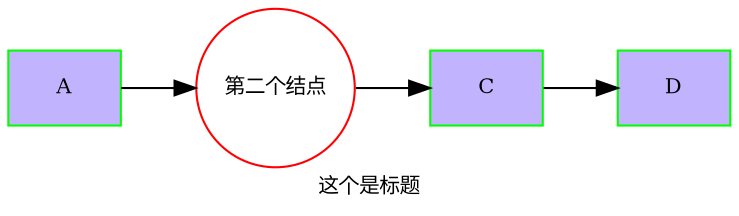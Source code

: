 digraph test_attr_01 {
	label = "这个是标题";
	fontsize = 10; // 字体大小
	rankdir = LR;  // 方向是从左到右

	node [ shape = box, color = green,
		style = filled,
		fillcolor = "0.7 0.3 1.0",
		fontsize = 10 ];

	A -> B -> C -> D;

	// 具体配置一个结点的属性
	B [ shape = circle, color = red, style = solid, 
		// 不指定label转为的就是结点的名字B
		label = "第二个结点"];
}
